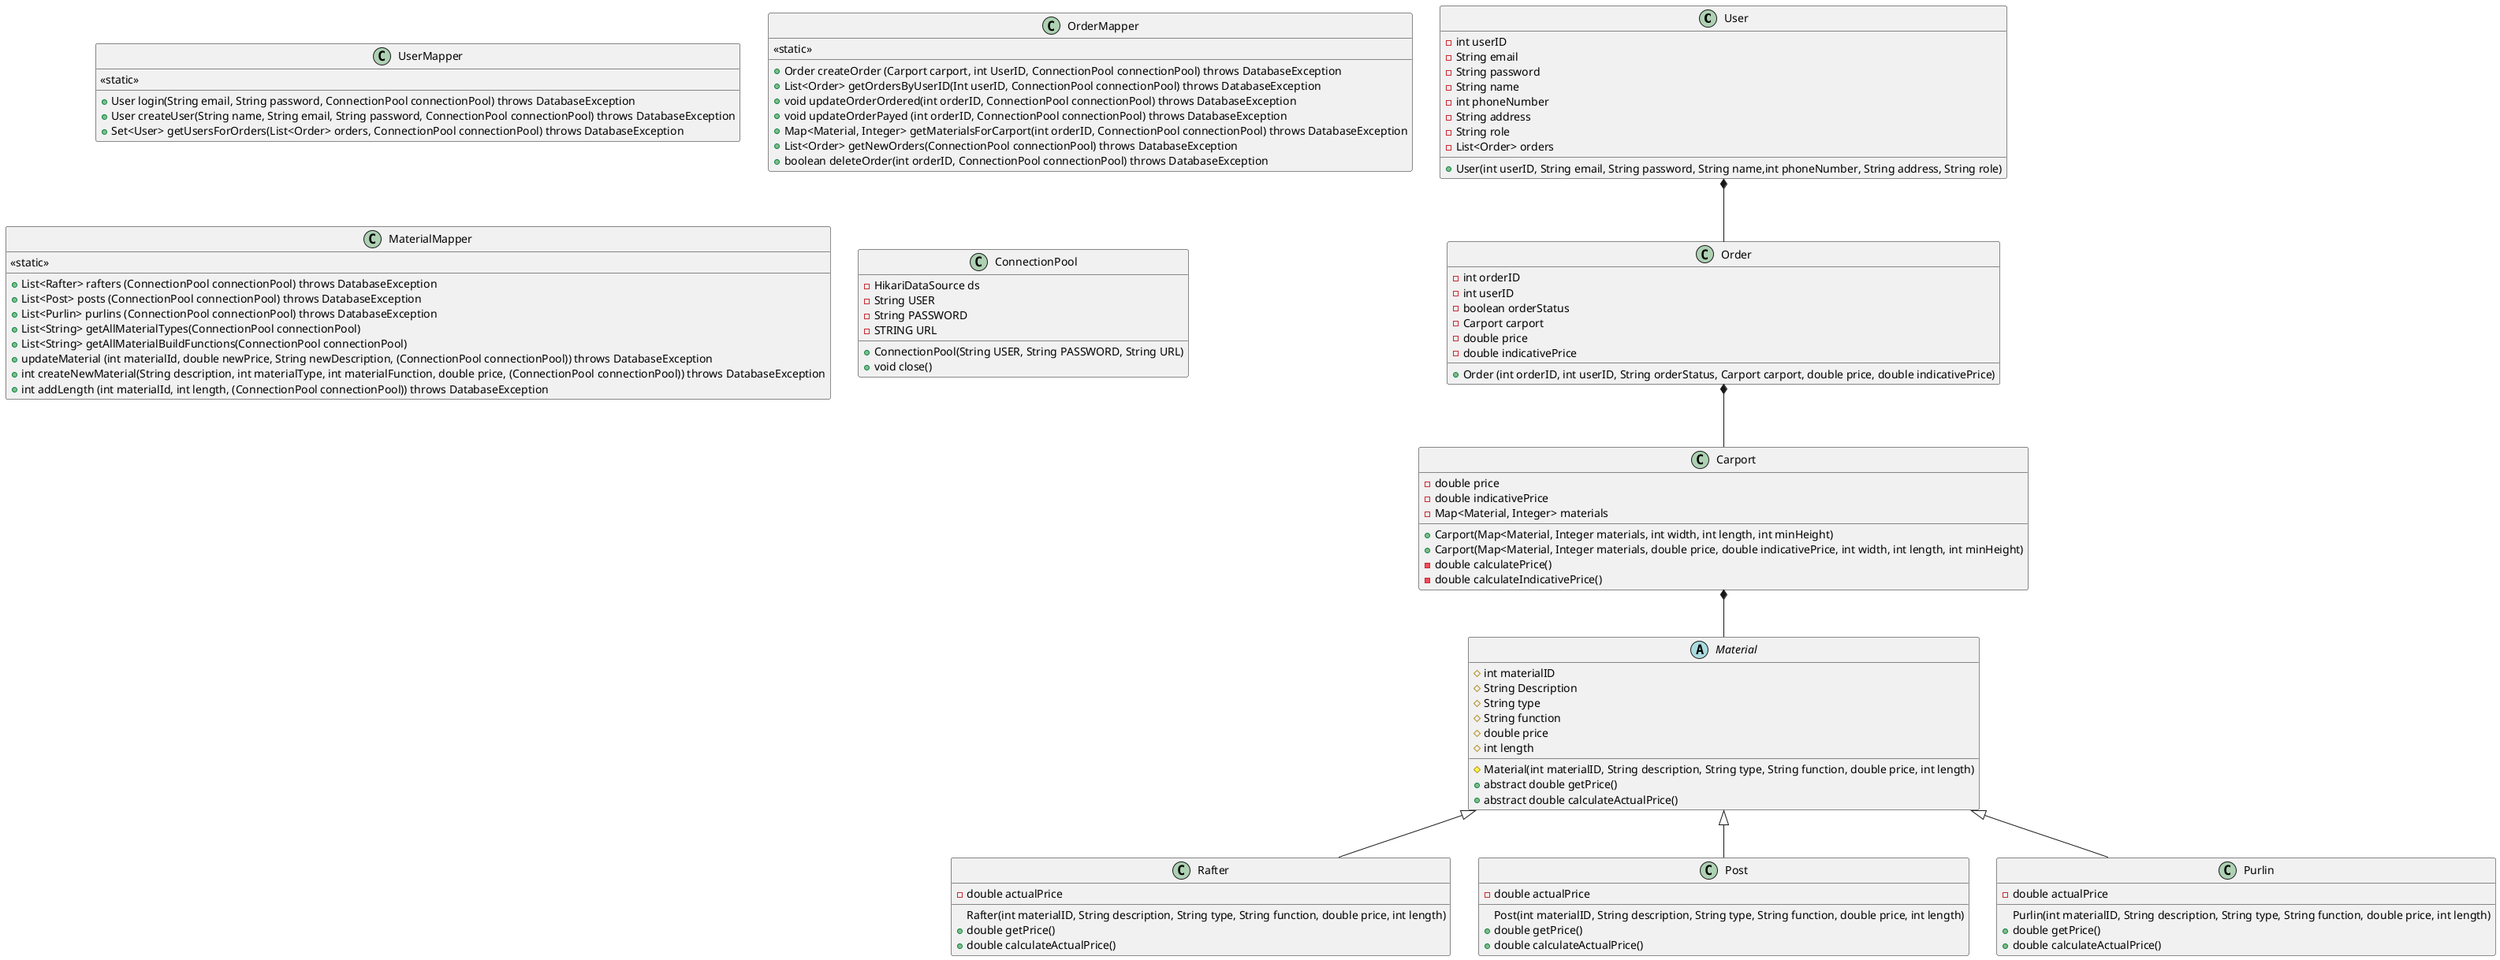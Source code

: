 @startuml

Class User {
- int userID
- String email
- String password
- String name
- int phoneNumber
- String address
- String role
- List<Order> orders

+ User(int userID, String email, String password, String name,int phoneNumber, String address, String role)
}

Class Order{
- int orderID
- int userID
- boolean orderStatus
- Carport carport
- double price
- double indicativePrice

+ Order (int orderID, int userID, String orderStatus, Carport carport, double price, double indicativePrice)
}

Class Carport{
- double price
- double indicativePrice
- Map<Material, Integer> materials

+ Carport(Map<Material, Integer materials, int width, int length, int minHeight)
+ Carport(Map<Material, Integer materials, double price, double indicativePrice, int width, int length, int minHeight)
- double calculatePrice()
- double calculateIndicativePrice()
}

Abstract Class Material{
# int materialID
# String Description
# String type
# String function
# double price
# int length

# Material(int materialID, String description, String type, String function, double price, int length)
+ abstract double getPrice()
+ abstract double calculateActualPrice()
}

Class Rafter{
- double actualPrice
Rafter(int materialID, String description, String type, String function, double price, int length)
+ double getPrice()
+ double calculateActualPrice()
}

Class Post{
- double actualPrice
Post(int materialID, String description, String type, String function, double price, int length)
+ double getPrice()
+ double calculateActualPrice()
}

Class Purlin{
- double actualPrice
Purlin(int materialID, String description, String type, String function, double price, int length)
+ double getPrice()
+ double calculateActualPrice()
}


class UserMapper{
<<static>>
+ User login(String email, String password, ConnectionPool connectionPool) throws DatabaseException
+ User createUser(String name, String email, String password, ConnectionPool connectionPool) throws DatabaseException
+ Set<User> getUsersForOrders(List<Order> orders, ConnectionPool connectionPool) throws DatabaseException
}

class OrderMapper{
<<static>>
+ Order createOrder (Carport carport, int UserID, ConnectionPool connectionPool) throws DatabaseException
+ List<Order> getOrdersByUserID(Int userID, ConnectionPool connectionPool) throws DatabaseException
+ void updateOrderOrdered(int orderID, ConnectionPool connectionPool) throws DatabaseException
+ void updateOrderPayed (int orderID, ConnectionPool connectionPool) throws DatabaseException
+ Map<Material, Integer> getMaterialsForCarport(int orderID, ConnectionPool connectionPool) throws DatabaseException
+ List<Order> getNewOrders(ConnectionPool connectionPool) throws DatabaseException
+ boolean deleteOrder(int orderID, ConnectionPool connectionPool) throws DatabaseException
}

class MaterialMapper{
<<static>>
+ List<Rafter> rafters (ConnectionPool connectionPool) throws DatabaseException
+ List<Post> posts (ConnectionPool connectionPool) throws DatabaseException
+ List<Purlin> purlins (ConnectionPool connectionPool) throws DatabaseException
+ List<String> getAllMaterialTypes(ConnectionPool connectionPool)
+ List<String> getAllMaterialBuildFunctions(ConnectionPool connectionPool)
+ updateMaterial (int materialId, double newPrice, String newDescription, (ConnectionPool connectionPool)) throws DatabaseException
+ int createNewMaterial(String description, int materialType, int materialFunction, double price, (ConnectionPool connectionPool)) throws DatabaseException
+ int addLength (int materialId, int length, (ConnectionPool connectionPool)) throws DatabaseException
}

class ConnectionPool{
- HikariDataSource ds
- String USER
- String PASSWORD
- STRING URL
+ ConnectionPool(String USER, String PASSWORD, String URL)
+ void close()
}

User *-- Order
Order *-- Carport
Carport *-- Material
Material <|-- Rafter
Material <|-- Post
Material <|-- Purlin












@enduml